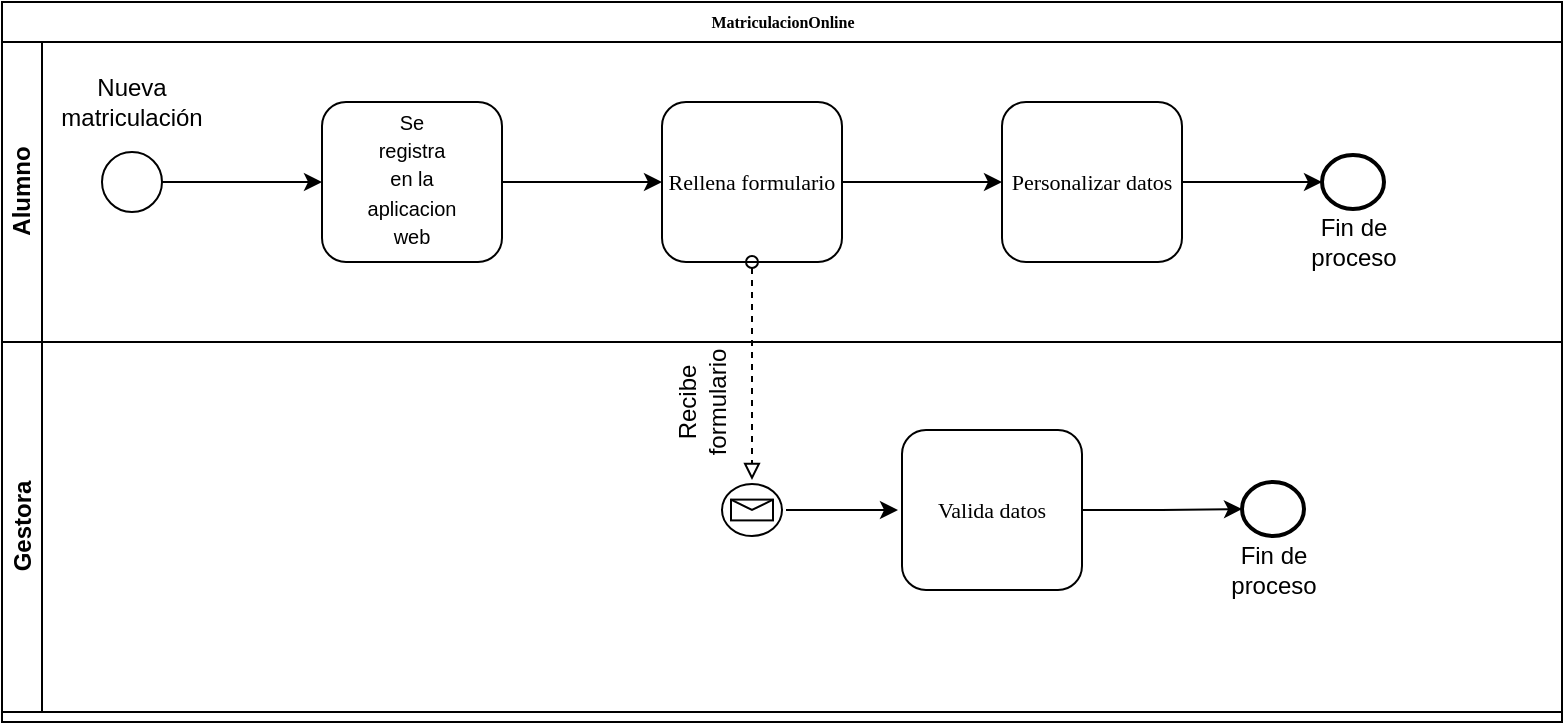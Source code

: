 <mxfile version="12.1.7" type="device" pages="1"><diagram name="Page-1" id="c7488fd3-1785-93aa-aadb-54a6760d102a"><mxGraphModel dx="1024" dy="485" grid="1" gridSize="10" guides="1" tooltips="1" connect="1" arrows="1" fold="1" page="1" pageScale="1" pageWidth="1100" pageHeight="850" background="#ffffff" math="0" shadow="0"><root><mxCell id="0"/><mxCell id="1" parent="0"/><mxCell id="2b4e8129b02d487f-1" value="MatriculacionOnline" style="swimlane;html=1;childLayout=stackLayout;horizontal=1;startSize=20;horizontalStack=0;rounded=0;shadow=0;labelBackgroundColor=none;strokeColor=#000000;strokeWidth=1;fillColor=#ffffff;fontFamily=Verdana;fontSize=8;fontColor=#000000;align=center;" parent="1" vertex="1"><mxGeometry x="180" y="70" width="780" height="360" as="geometry"/></mxCell><mxCell id="2b4e8129b02d487f-2" value="&lt;div&gt;Alumno&lt;/div&gt;" style="swimlane;html=1;startSize=20;horizontal=0;" parent="2b4e8129b02d487f-1" vertex="1"><mxGeometry y="20" width="780" height="150" as="geometry"/></mxCell><mxCell id="ON_pnQAu4ydTSwzvJL0R-8" value="" style="edgeStyle=orthogonalEdgeStyle;rounded=0;orthogonalLoop=1;jettySize=auto;html=1;" edge="1" parent="2b4e8129b02d487f-2" source="2b4e8129b02d487f-7" target="ON_pnQAu4ydTSwzvJL0R-7"><mxGeometry relative="1" as="geometry"/></mxCell><mxCell id="2b4e8129b02d487f-7" value="" style="rounded=1;whiteSpace=wrap;html=1;shadow=0;labelBackgroundColor=none;strokeColor=#000000;strokeWidth=1;fillColor=#ffffff;fontFamily=Verdana;fontSize=8;fontColor=#000000;align=center;" parent="2b4e8129b02d487f-2" vertex="1"><mxGeometry x="160" y="30" width="90" height="80" as="geometry"/></mxCell><mxCell id="ON_pnQAu4ydTSwzvJL0R-10" value="" style="edgeStyle=orthogonalEdgeStyle;rounded=0;orthogonalLoop=1;jettySize=auto;html=1;" edge="1" parent="2b4e8129b02d487f-2" source="ON_pnQAu4ydTSwzvJL0R-7" target="ON_pnQAu4ydTSwzvJL0R-9"><mxGeometry relative="1" as="geometry"/></mxCell><mxCell id="ON_pnQAu4ydTSwzvJL0R-7" value="&lt;font style=&quot;font-size: 11px&quot;&gt;Rellena formulario&lt;/font&gt;" style="rounded=1;whiteSpace=wrap;html=1;shadow=0;labelBackgroundColor=none;strokeColor=#000000;strokeWidth=1;fillColor=#ffffff;fontFamily=Verdana;fontSize=8;fontColor=#000000;align=center;" vertex="1" parent="2b4e8129b02d487f-2"><mxGeometry x="330" y="30" width="90" height="80" as="geometry"/></mxCell><mxCell id="ON_pnQAu4ydTSwzvJL0R-21" value="" style="edgeStyle=orthogonalEdgeStyle;rounded=0;orthogonalLoop=1;jettySize=auto;html=1;" edge="1" parent="2b4e8129b02d487f-2" source="ON_pnQAu4ydTSwzvJL0R-9" target="ON_pnQAu4ydTSwzvJL0R-20"><mxGeometry relative="1" as="geometry"/></mxCell><mxCell id="ON_pnQAu4ydTSwzvJL0R-9" value="&lt;font style=&quot;font-size: 11px&quot;&gt;Personalizar datos&lt;/font&gt;" style="rounded=1;whiteSpace=wrap;html=1;shadow=0;labelBackgroundColor=none;strokeColor=#000000;strokeWidth=1;fillColor=#ffffff;fontFamily=Verdana;fontSize=8;fontColor=#000000;align=center;" vertex="1" parent="2b4e8129b02d487f-2"><mxGeometry x="500" y="30" width="90" height="80" as="geometry"/></mxCell><mxCell id="ON_pnQAu4ydTSwzvJL0R-3" style="edgeStyle=orthogonalEdgeStyle;rounded=0;orthogonalLoop=1;jettySize=auto;html=1;entryX=0;entryY=0.5;entryDx=0;entryDy=0;" edge="1" parent="2b4e8129b02d487f-2" source="2b4e8129b02d487f-5" target="2b4e8129b02d487f-7"><mxGeometry relative="1" as="geometry"/></mxCell><mxCell id="2b4e8129b02d487f-5" value="" style="ellipse;whiteSpace=wrap;html=1;rounded=0;shadow=0;labelBackgroundColor=none;strokeColor=#000000;strokeWidth=1;fillColor=#ffffff;fontFamily=Verdana;fontSize=8;fontColor=#000000;align=center;" parent="2b4e8129b02d487f-2" vertex="1"><mxGeometry x="50" y="55" width="30" height="30" as="geometry"/></mxCell><mxCell id="YuflgJRQoO6ENukYpwJO-2" value="Nueva matriculación" style="text;html=1;strokeColor=none;fillColor=none;align=center;verticalAlign=middle;whiteSpace=wrap;rounded=0;" parent="2b4e8129b02d487f-2" vertex="1"><mxGeometry x="45" y="20" width="40" height="20" as="geometry"/></mxCell><mxCell id="YuflgJRQoO6ENukYpwJO-18" value="&lt;span style=&quot;font-size: 10px&quot;&gt;Se registra en la aplicacion web&lt;/span&gt;" style="text;html=1;strokeColor=none;fillColor=none;align=center;verticalAlign=middle;whiteSpace=wrap;rounded=0;" parent="2b4e8129b02d487f-2" vertex="1"><mxGeometry x="185" y="62.5" width="40" height="10" as="geometry"/></mxCell><mxCell id="ON_pnQAu4ydTSwzvJL0R-20" value="" style="ellipse;whiteSpace=wrap;html=1;rounded=0;shadow=0;labelBackgroundColor=none;strokeColor=#000000;strokeWidth=2;fillColor=#ffffff;fontFamily=Verdana;fontSize=8;fontColor=#000000;align=center;" vertex="1" parent="2b4e8129b02d487f-2"><mxGeometry x="660" y="56.5" width="31" height="27" as="geometry"/></mxCell><mxCell id="ON_pnQAu4ydTSwzvJL0R-22" value="Fin de proceso" style="text;html=1;strokeColor=none;fillColor=none;align=center;verticalAlign=middle;whiteSpace=wrap;rounded=0;rotation=0;direction=west;" vertex="1" parent="2b4e8129b02d487f-2"><mxGeometry x="640.5" y="89" width="70" height="21" as="geometry"/></mxCell><mxCell id="YuflgJRQoO6ENukYpwJO-20" value="" style="endArrow=block;dashed=1;html=1;strokeColor=#000000;endFill=0;startArrow=oval;startFill=0;exitX=0.5;exitY=1;exitDx=0;exitDy=0;entryX=0.5;entryY=0;entryDx=0;entryDy=0;" parent="2b4e8129b02d487f-1" edge="1" target="YuflgJRQoO6ENukYpwJO-15" source="ON_pnQAu4ydTSwzvJL0R-7"><mxGeometry width="50" height="50" relative="1" as="geometry"><mxPoint x="375" y="170" as="sourcePoint"/><mxPoint x="375" y="220" as="targetPoint"/></mxGeometry></mxCell><mxCell id="2b4e8129b02d487f-3" value="&lt;div&gt;Gestora&lt;/div&gt;" style="swimlane;html=1;startSize=20;horizontal=0;" parent="2b4e8129b02d487f-1" vertex="1"><mxGeometry y="170" width="780" height="185" as="geometry"/></mxCell><mxCell id="ON_pnQAu4ydTSwzvJL0R-14" value="" style="edgeStyle=orthogonalEdgeStyle;rounded=0;orthogonalLoop=1;jettySize=auto;html=1;" edge="1" parent="2b4e8129b02d487f-3" source="YuflgJRQoO6ENukYpwJO-15"><mxGeometry relative="1" as="geometry"><mxPoint x="448" y="84" as="targetPoint"/></mxGeometry></mxCell><mxCell id="YuflgJRQoO6ENukYpwJO-15" value="" style="shape=mxgraph.bpmn.shape;html=1;verticalLabelPosition=bottom;labelBackgroundColor=#ffffff;verticalAlign=top;perimeter=ellipsePerimeter;outline=standard;symbol=message;fontFamily=Helvetica;fontSize=12;fontColor=#000000;align=center;strokeColor=#000000;strokeWidth=1;fillColor=none;perimeterSpacing=2;direction=east;" parent="2b4e8129b02d487f-3" vertex="1"><mxGeometry x="360" y="71" width="30" height="26" as="geometry"/></mxCell><mxCell id="YuflgJRQoO6ENukYpwJO-34" value="Recibe formulario" style="text;html=1;strokeColor=none;fillColor=none;align=center;verticalAlign=middle;whiteSpace=wrap;rounded=0;rotation=-90;" parent="2b4e8129b02d487f-3" vertex="1"><mxGeometry x="330" y="20" width="40" height="20" as="geometry"/></mxCell><mxCell id="YuflgJRQoO6ENukYpwJO-66" value="Fin de proceso" style="text;html=1;strokeColor=none;fillColor=none;align=center;verticalAlign=middle;whiteSpace=wrap;rounded=0;rotation=0;direction=west;" parent="2b4e8129b02d487f-3" vertex="1"><mxGeometry x="600.5" y="103" width="70" height="21" as="geometry"/></mxCell><mxCell id="YuflgJRQoO6ENukYpwJO-63" value="" style="ellipse;whiteSpace=wrap;html=1;rounded=0;shadow=0;labelBackgroundColor=none;strokeColor=#000000;strokeWidth=2;fillColor=#ffffff;fontFamily=Verdana;fontSize=8;fontColor=#000000;align=center;" parent="2b4e8129b02d487f-3" vertex="1"><mxGeometry x="620" y="70" width="31" height="27" as="geometry"/></mxCell><mxCell id="ON_pnQAu4ydTSwzvJL0R-17" value="" style="edgeStyle=orthogonalEdgeStyle;rounded=0;orthogonalLoop=1;jettySize=auto;html=1;" edge="1" parent="2b4e8129b02d487f-3" source="ON_pnQAu4ydTSwzvJL0R-15" target="YuflgJRQoO6ENukYpwJO-63"><mxGeometry relative="1" as="geometry"/></mxCell><mxCell id="ON_pnQAu4ydTSwzvJL0R-15" value="&lt;font style=&quot;font-size: 11px&quot;&gt;Valida datos&lt;/font&gt;" style="rounded=1;whiteSpace=wrap;html=1;shadow=0;labelBackgroundColor=none;strokeColor=#000000;strokeWidth=1;fillColor=#ffffff;fontFamily=Verdana;fontSize=8;fontColor=#000000;align=center;" vertex="1" parent="2b4e8129b02d487f-3"><mxGeometry x="450" y="44" width="90" height="80" as="geometry"/></mxCell></root></mxGraphModel></diagram></mxfile>
